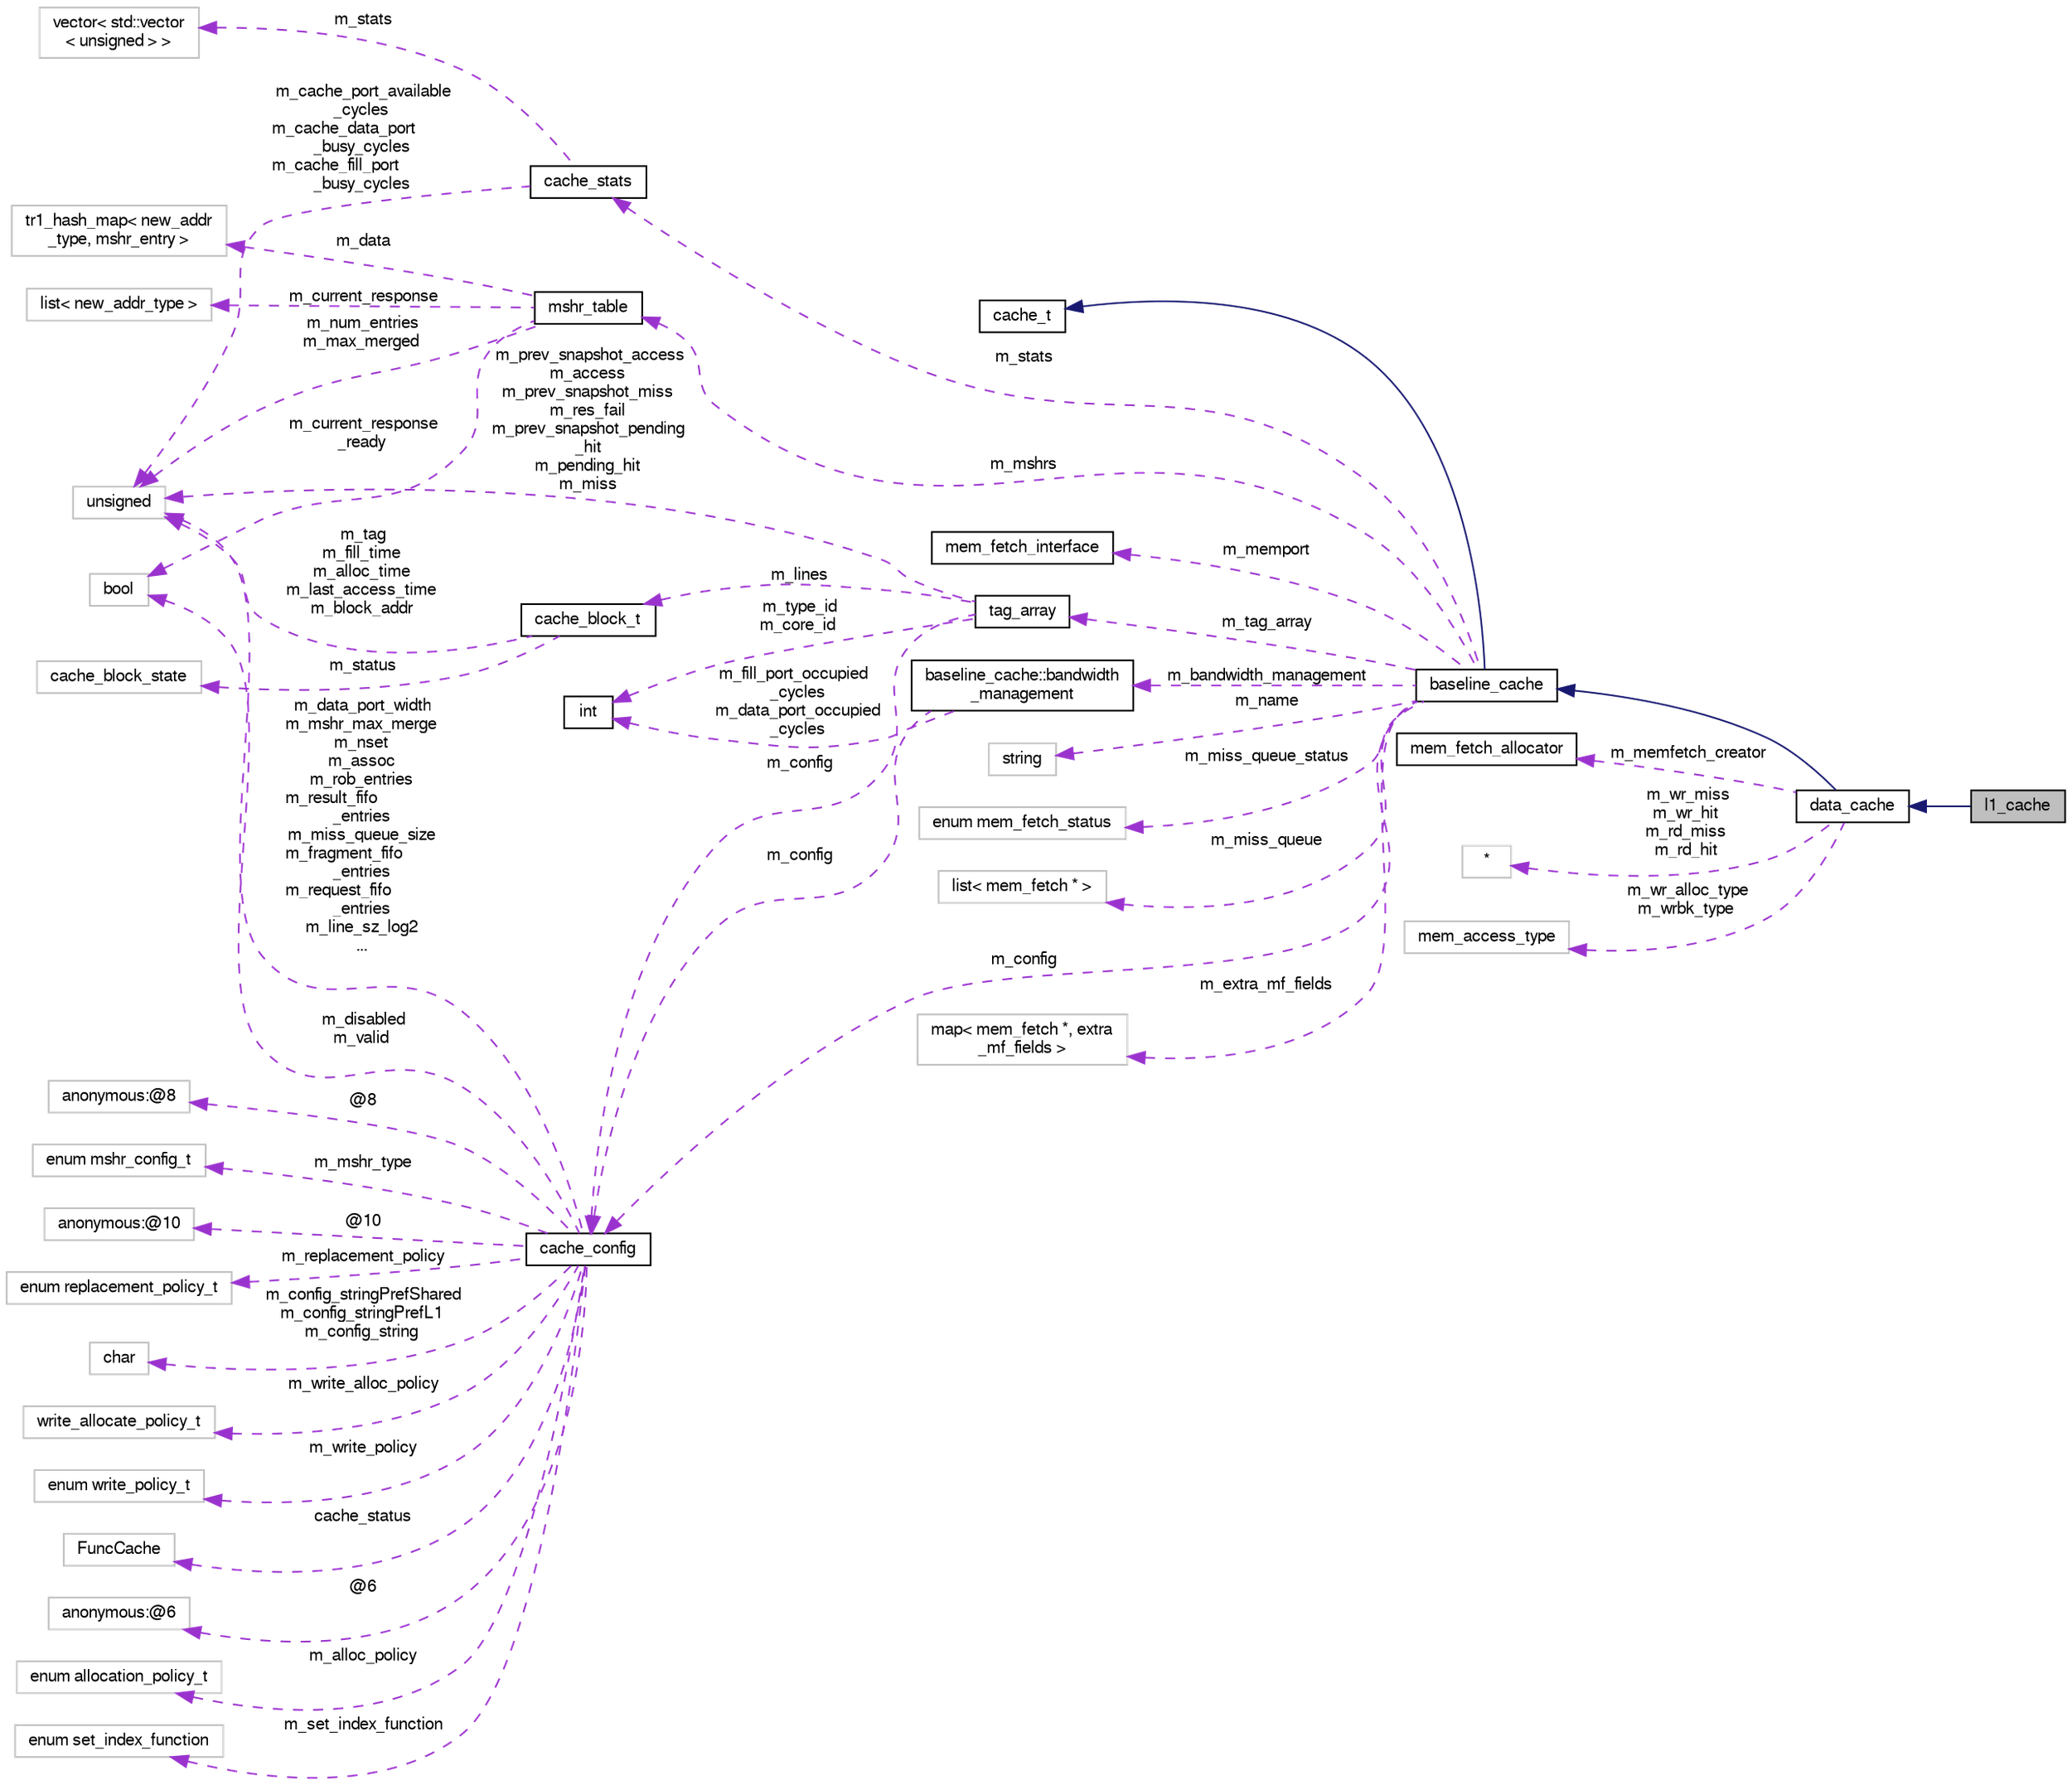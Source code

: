 digraph "l1_cache"
{
  bgcolor="transparent";
  edge [fontname="FreeSans",fontsize="10",labelfontname="FreeSans",labelfontsize="10"];
  node [fontname="FreeSans",fontsize="10",shape=record];
  rankdir="LR";
  Node4 [label="l1_cache",height=0.2,width=0.4,color="black", fillcolor="grey75", style="filled", fontcolor="black"];
  Node5 -> Node4 [dir="back",color="midnightblue",fontsize="10",style="solid",fontname="FreeSans"];
  Node5 [label="data_cache",height=0.2,width=0.4,color="black",URL="$classdata__cache.html",tooltip="Data cache - Implements common functions for L1 and L2 data cache. "];
  Node6 -> Node5 [dir="back",color="midnightblue",fontsize="10",style="solid",fontname="FreeSans"];
  Node6 [label="baseline_cache",height=0.2,width=0.4,color="black",URL="$classbaseline__cache.html"];
  Node7 -> Node6 [dir="back",color="midnightblue",fontsize="10",style="solid",fontname="FreeSans"];
  Node7 [label="cache_t",height=0.2,width=0.4,color="black",URL="$classcache__t.html"];
  Node8 -> Node6 [dir="back",color="darkorchid3",fontsize="10",style="dashed",label=" m_stats" ,fontname="FreeSans"];
  Node8 [label="cache_stats",height=0.2,width=0.4,color="black",URL="$classcache__stats.html"];
  Node9 -> Node8 [dir="back",color="darkorchid3",fontsize="10",style="dashed",label=" m_stats" ,fontname="FreeSans"];
  Node9 [label="vector\< std::vector\l\< unsigned \> \>",height=0.2,width=0.4,color="grey75"];
  Node10 -> Node8 [dir="back",color="darkorchid3",fontsize="10",style="dashed",label=" m_cache_port_available\l_cycles\nm_cache_data_port\l_busy_cycles\nm_cache_fill_port\l_busy_cycles" ,fontname="FreeSans"];
  Node10 [label="unsigned",height=0.2,width=0.4,color="grey75"];
  Node11 -> Node6 [dir="back",color="darkorchid3",fontsize="10",style="dashed",label=" m_mshrs" ,fontname="FreeSans"];
  Node11 [label="mshr_table",height=0.2,width=0.4,color="black",URL="$classmshr__table.html"];
  Node12 -> Node11 [dir="back",color="darkorchid3",fontsize="10",style="dashed",label=" m_data" ,fontname="FreeSans"];
  Node12 [label="tr1_hash_map\< new_addr\l_type, mshr_entry \>",height=0.2,width=0.4,color="grey75"];
  Node13 -> Node11 [dir="back",color="darkorchid3",fontsize="10",style="dashed",label=" m_current_response" ,fontname="FreeSans"];
  Node13 [label="list\< new_addr_type \>",height=0.2,width=0.4,color="grey75"];
  Node14 -> Node11 [dir="back",color="darkorchid3",fontsize="10",style="dashed",label=" m_current_response\l_ready" ,fontname="FreeSans"];
  Node14 [label="bool",height=0.2,width=0.4,color="grey75"];
  Node10 -> Node11 [dir="back",color="darkorchid3",fontsize="10",style="dashed",label=" m_num_entries\nm_max_merged" ,fontname="FreeSans"];
  Node15 -> Node6 [dir="back",color="darkorchid3",fontsize="10",style="dashed",label=" m_memport" ,fontname="FreeSans"];
  Node15 [label="mem_fetch_interface",height=0.2,width=0.4,color="black",URL="$classmem__fetch__interface.html"];
  Node16 -> Node6 [dir="back",color="darkorchid3",fontsize="10",style="dashed",label=" m_bandwidth_management" ,fontname="FreeSans"];
  Node16 [label="baseline_cache::bandwidth\l_management",height=0.2,width=0.4,color="black",URL="$classbaseline__cache_1_1bandwidth__management.html",tooltip="Sub-class containing all metadata for port bandwidth management. "];
  Node17 -> Node16 [dir="back",color="darkorchid3",fontsize="10",style="dashed",label=" m_fill_port_occupied\l_cycles\nm_data_port_occupied\l_cycles" ,fontname="FreeSans"];
  Node17 [label="int",height=0.2,width=0.4,color="black",URL="$classint.html"];
  Node18 -> Node16 [dir="back",color="darkorchid3",fontsize="10",style="dashed",label=" m_config" ,fontname="FreeSans"];
  Node18 [label="cache_config",height=0.2,width=0.4,color="black",URL="$classcache__config.html"];
  Node19 -> Node18 [dir="back",color="darkorchid3",fontsize="10",style="dashed",label=" m_config_stringPrefShared\nm_config_stringPrefL1\nm_config_string" ,fontname="FreeSans"];
  Node19 [label="char",height=0.2,width=0.4,color="grey75"];
  Node20 -> Node18 [dir="back",color="darkorchid3",fontsize="10",style="dashed",label=" m_write_alloc_policy" ,fontname="FreeSans"];
  Node20 [label="write_allocate_policy_t",height=0.2,width=0.4,color="grey75"];
  Node21 -> Node18 [dir="back",color="darkorchid3",fontsize="10",style="dashed",label=" m_write_policy" ,fontname="FreeSans"];
  Node21 [label="enum write_policy_t",height=0.2,width=0.4,color="grey75"];
  Node14 -> Node18 [dir="back",color="darkorchid3",fontsize="10",style="dashed",label=" m_disabled\nm_valid" ,fontname="FreeSans"];
  Node22 -> Node18 [dir="back",color="darkorchid3",fontsize="10",style="dashed",label=" cache_status" ,fontname="FreeSans"];
  Node22 [label="FuncCache",height=0.2,width=0.4,color="grey75"];
  Node23 -> Node18 [dir="back",color="darkorchid3",fontsize="10",style="dashed",label=" @6" ,fontname="FreeSans"];
  Node23 [label="anonymous:@6",height=0.2,width=0.4,color="grey75"];
  Node24 -> Node18 [dir="back",color="darkorchid3",fontsize="10",style="dashed",label=" m_alloc_policy" ,fontname="FreeSans"];
  Node24 [label="enum allocation_policy_t",height=0.2,width=0.4,color="grey75"];
  Node25 -> Node18 [dir="back",color="darkorchid3",fontsize="10",style="dashed",label=" m_set_index_function" ,fontname="FreeSans"];
  Node25 [label="enum set_index_function",height=0.2,width=0.4,color="grey75"];
  Node26 -> Node18 [dir="back",color="darkorchid3",fontsize="10",style="dashed",label=" @8" ,fontname="FreeSans"];
  Node26 [label="anonymous:@8",height=0.2,width=0.4,color="grey75"];
  Node27 -> Node18 [dir="back",color="darkorchid3",fontsize="10",style="dashed",label=" m_mshr_type" ,fontname="FreeSans"];
  Node27 [label="enum mshr_config_t",height=0.2,width=0.4,color="grey75"];
  Node10 -> Node18 [dir="back",color="darkorchid3",fontsize="10",style="dashed",label=" m_data_port_width\nm_mshr_max_merge\nm_nset\nm_assoc\nm_rob_entries\nm_result_fifo\l_entries\nm_miss_queue_size\nm_fragment_fifo\l_entries\nm_request_fifo\l_entries\nm_line_sz_log2\n..." ,fontname="FreeSans"];
  Node28 -> Node18 [dir="back",color="darkorchid3",fontsize="10",style="dashed",label=" @10" ,fontname="FreeSans"];
  Node28 [label="anonymous:@10",height=0.2,width=0.4,color="grey75"];
  Node29 -> Node18 [dir="back",color="darkorchid3",fontsize="10",style="dashed",label=" m_replacement_policy" ,fontname="FreeSans"];
  Node29 [label="enum replacement_policy_t",height=0.2,width=0.4,color="grey75"];
  Node30 -> Node6 [dir="back",color="darkorchid3",fontsize="10",style="dashed",label=" m_name" ,fontname="FreeSans"];
  Node30 [label="string",height=0.2,width=0.4,color="grey75"];
  Node31 -> Node6 [dir="back",color="darkorchid3",fontsize="10",style="dashed",label=" m_miss_queue_status" ,fontname="FreeSans"];
  Node31 [label="enum mem_fetch_status",height=0.2,width=0.4,color="grey75"];
  Node32 -> Node6 [dir="back",color="darkorchid3",fontsize="10",style="dashed",label=" m_miss_queue" ,fontname="FreeSans"];
  Node32 [label="list\< mem_fetch * \>",height=0.2,width=0.4,color="grey75"];
  Node18 -> Node6 [dir="back",color="darkorchid3",fontsize="10",style="dashed",label=" m_config" ,fontname="FreeSans"];
  Node33 -> Node6 [dir="back",color="darkorchid3",fontsize="10",style="dashed",label=" m_tag_array" ,fontname="FreeSans"];
  Node33 [label="tag_array",height=0.2,width=0.4,color="black",URL="$classtag__array.html"];
  Node17 -> Node33 [dir="back",color="darkorchid3",fontsize="10",style="dashed",label=" m_type_id\nm_core_id" ,fontname="FreeSans"];
  Node34 -> Node33 [dir="back",color="darkorchid3",fontsize="10",style="dashed",label=" m_lines" ,fontname="FreeSans"];
  Node34 [label="cache_block_t",height=0.2,width=0.4,color="black",URL="$structcache__block__t.html"];
  Node35 -> Node34 [dir="back",color="darkorchid3",fontsize="10",style="dashed",label=" m_status" ,fontname="FreeSans"];
  Node35 [label="cache_block_state",height=0.2,width=0.4,color="grey75"];
  Node10 -> Node34 [dir="back",color="darkorchid3",fontsize="10",style="dashed",label=" m_tag\nm_fill_time\nm_alloc_time\nm_last_access_time\nm_block_addr" ,fontname="FreeSans"];
  Node10 -> Node33 [dir="back",color="darkorchid3",fontsize="10",style="dashed",label=" m_prev_snapshot_access\nm_access\nm_prev_snapshot_miss\nm_res_fail\nm_prev_snapshot_pending\l_hit\nm_pending_hit\nm_miss" ,fontname="FreeSans"];
  Node18 -> Node33 [dir="back",color="darkorchid3",fontsize="10",style="dashed",label=" m_config" ,fontname="FreeSans"];
  Node36 -> Node6 [dir="back",color="darkorchid3",fontsize="10",style="dashed",label=" m_extra_mf_fields" ,fontname="FreeSans"];
  Node36 [label="map\< mem_fetch *, extra\l_mf_fields \>",height=0.2,width=0.4,color="grey75"];
  Node37 -> Node5 [dir="back",color="darkorchid3",fontsize="10",style="dashed",label=" m_memfetch_creator" ,fontname="FreeSans"];
  Node37 [label="mem_fetch_allocator",height=0.2,width=0.4,color="black",URL="$classmem__fetch__allocator.html"];
  Node38 -> Node5 [dir="back",color="darkorchid3",fontsize="10",style="dashed",label=" m_wr_miss\nm_wr_hit\nm_rd_miss\nm_rd_hit" ,fontname="FreeSans"];
  Node38 [label="*",height=0.2,width=0.4,color="grey75"];
  Node39 -> Node5 [dir="back",color="darkorchid3",fontsize="10",style="dashed",label=" m_wr_alloc_type\nm_wrbk_type" ,fontname="FreeSans"];
  Node39 [label="mem_access_type",height=0.2,width=0.4,color="grey75"];
}
